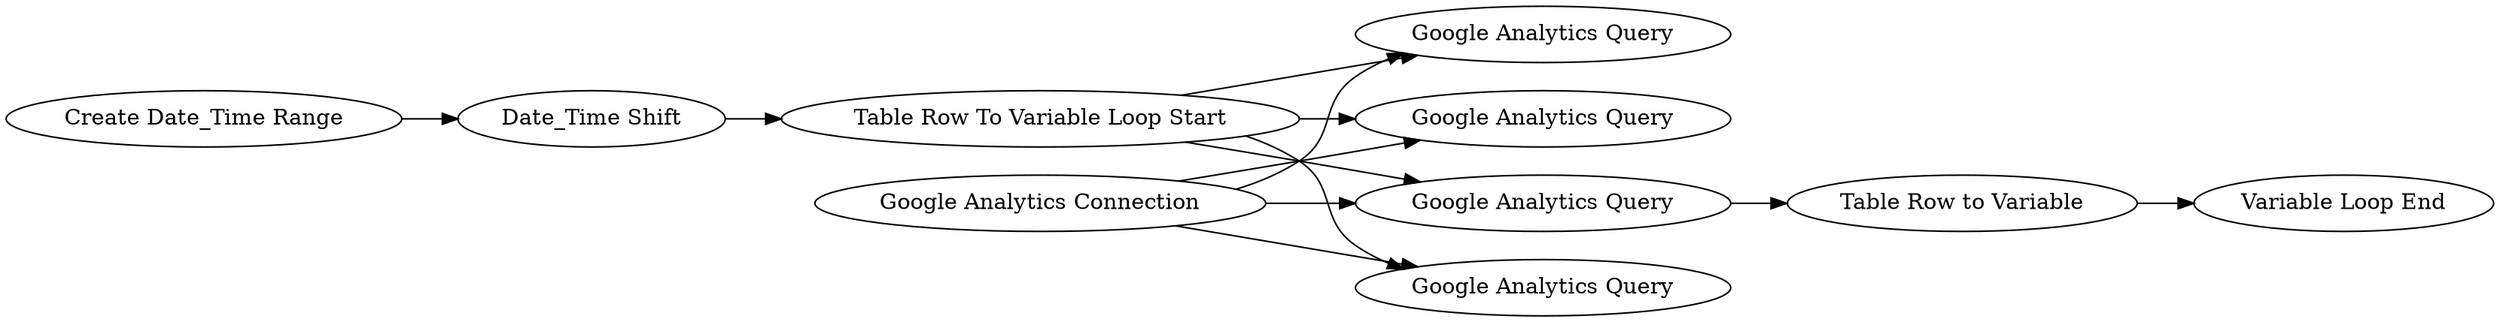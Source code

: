 digraph {
	380 -> 234
	385 -> 2
	1 -> 389
	387 -> 386
	385 -> 388
	385 -> 389
	1 -> 390
	1 -> 2
	1 -> 388
	2 -> 387
	385 -> 390
	234 -> 385
	380 [label="Create Date_Time Range"]
	386 [label="Variable Loop End"]
	389 [label="Google Analytics Query"]
	1 [label="Google Analytics Connection"]
	385 [label="Table Row To Variable Loop Start"]
	390 [label="Google Analytics Query"]
	234 [label="Date_Time Shift"]
	388 [label="Google Analytics Query"]
	387 [label="Table Row to Variable"]
	2 [label="Google Analytics Query"]
	rankdir=LR
}
